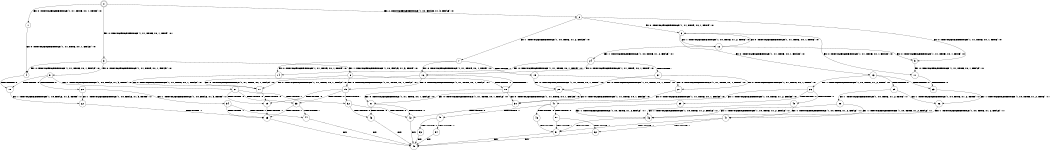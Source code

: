 digraph BCG {
size = "7, 10.5";
center = TRUE;
node [shape = circle];
0 [peripheries = 2];
0 -> 1 [label = "EX !0 !ATOMIC_EXCH_BRANCH (1, +1, TRUE, +0, 1, TRUE) !:0:"];
0 -> 2 [label = "EX !1 !ATOMIC_EXCH_BRANCH (1, +0, FALSE, +1, 3, FALSE) !:0:"];
0 -> 3 [label = "EX !0 !ATOMIC_EXCH_BRANCH (1, +1, TRUE, +0, 1, TRUE) !:0:"];
1 -> 4 [label = "EX !0 !ATOMIC_EXCH_BRANCH (1, +1, TRUE, +0, 1, FALSE) !:0:"];
2 -> 5 [label = "EX !0 !ATOMIC_EXCH_BRANCH (1, +1, TRUE, +0, 1, TRUE) !:0:"];
2 -> 6 [label = "EX !0 !ATOMIC_EXCH_BRANCH (1, +1, TRUE, +0, 1, TRUE) !:0:"];
2 -> 7 [label = "EX !1 !ATOMIC_EXCH_BRANCH (1, +0, TRUE, +1, 2, FALSE) !:0:"];
3 -> 4 [label = "EX !0 !ATOMIC_EXCH_BRANCH (1, +1, TRUE, +0, 1, FALSE) !:0:"];
3 -> 8 [label = "EX !1 !ATOMIC_EXCH_BRANCH (1, +0, FALSE, +1, 3, TRUE) !:0:"];
3 -> 9 [label = "EX !0 !ATOMIC_EXCH_BRANCH (1, +1, TRUE, +0, 1, FALSE) !:0:"];
4 -> 10 [label = "TERMINATE !0"];
5 -> 11 [label = "EX !0 !ATOMIC_EXCH_BRANCH (1, +1, TRUE, +0, 1, FALSE) !:0:"];
6 -> 11 [label = "EX !0 !ATOMIC_EXCH_BRANCH (1, +1, TRUE, +0, 1, FALSE) !:0:"];
6 -> 12 [label = "EX !1 !ATOMIC_EXCH_BRANCH (1, +0, TRUE, +1, 2, TRUE) !:0:"];
6 -> 13 [label = "EX !0 !ATOMIC_EXCH_BRANCH (1, +1, TRUE, +0, 1, FALSE) !:0:"];
7 -> 14 [label = "EX !0 !ATOMIC_EXCH_BRANCH (1, +1, TRUE, +0, 1, TRUE) !:0:"];
7 -> 15 [label = "TERMINATE !1"];
7 -> 16 [label = "EX !0 !ATOMIC_EXCH_BRANCH (1, +1, TRUE, +0, 1, TRUE) !:0:"];
8 -> 17 [label = "EX !0 !ATOMIC_EXCH_BRANCH (1, +1, TRUE, +0, 1, FALSE) !:0:"];
8 -> 18 [label = "TERMINATE !1"];
8 -> 19 [label = "EX !0 !ATOMIC_EXCH_BRANCH (1, +1, TRUE, +0, 1, FALSE) !:0:"];
9 -> 10 [label = "TERMINATE !0"];
9 -> 20 [label = "TERMINATE !0"];
9 -> 21 [label = "EX !1 !ATOMIC_EXCH_BRANCH (1, +0, FALSE, +1, 3, TRUE) !:0:"];
10 -> 22 [label = "EX !1 !ATOMIC_EXCH_BRANCH (1, +0, FALSE, +1, 3, TRUE) !:1:"];
11 -> 23 [label = "TERMINATE !0"];
12 -> 5 [label = "EX !0 !ATOMIC_EXCH_BRANCH (1, +1, TRUE, +0, 1, TRUE) !:0:"];
12 -> 24 [label = "EX !1 !ATOMIC_EXCH_BRANCH (1, +0, TRUE, +1, 2, FALSE) !:0:"];
12 -> 6 [label = "EX !0 !ATOMIC_EXCH_BRANCH (1, +1, TRUE, +0, 1, TRUE) !:0:"];
13 -> 23 [label = "TERMINATE !0"];
13 -> 25 [label = "TERMINATE !0"];
13 -> 26 [label = "EX !1 !ATOMIC_EXCH_BRANCH (1, +0, TRUE, +1, 2, TRUE) !:0:"];
14 -> 17 [label = "EX !0 !ATOMIC_EXCH_BRANCH (1, +1, TRUE, +0, 1, FALSE) !:0:"];
15 -> 27 [label = "EX !0 !ATOMIC_EXCH_BRANCH (1, +1, TRUE, +0, 1, TRUE) !:0:"];
15 -> 28 [label = "EX !0 !ATOMIC_EXCH_BRANCH (1, +1, TRUE, +0, 1, TRUE) !:0:"];
16 -> 17 [label = "EX !0 !ATOMIC_EXCH_BRANCH (1, +1, TRUE, +0, 1, FALSE) !:0:"];
16 -> 18 [label = "TERMINATE !1"];
16 -> 19 [label = "EX !0 !ATOMIC_EXCH_BRANCH (1, +1, TRUE, +0, 1, FALSE) !:0:"];
17 -> 29 [label = "TERMINATE !0"];
18 -> 30 [label = "EX !0 !ATOMIC_EXCH_BRANCH (1, +1, TRUE, +0, 1, FALSE) !:0:"];
18 -> 31 [label = "EX !0 !ATOMIC_EXCH_BRANCH (1, +1, TRUE, +0, 1, FALSE) !:0:"];
19 -> 29 [label = "TERMINATE !0"];
19 -> 32 [label = "TERMINATE !1"];
19 -> 33 [label = "TERMINATE !0"];
20 -> 22 [label = "EX !1 !ATOMIC_EXCH_BRANCH (1, +0, FALSE, +1, 3, TRUE) !:1:"];
20 -> 34 [label = "EX !1 !ATOMIC_EXCH_BRANCH (1, +0, FALSE, +1, 3, TRUE) !:1:"];
21 -> 29 [label = "TERMINATE !0"];
21 -> 32 [label = "TERMINATE !1"];
21 -> 33 [label = "TERMINATE !0"];
22 -> 35 [label = "TERMINATE !1"];
23 -> 36 [label = "EX !1 !ATOMIC_EXCH_BRANCH (1, +0, TRUE, +1, 2, TRUE) !:1:"];
24 -> 14 [label = "EX !0 !ATOMIC_EXCH_BRANCH (1, +1, TRUE, +0, 1, TRUE) !:0:"];
24 -> 37 [label = "TERMINATE !1"];
24 -> 16 [label = "EX !0 !ATOMIC_EXCH_BRANCH (1, +1, TRUE, +0, 1, TRUE) !:0:"];
25 -> 36 [label = "EX !1 !ATOMIC_EXCH_BRANCH (1, +0, TRUE, +1, 2, TRUE) !:1:"];
25 -> 38 [label = "EX !1 !ATOMIC_EXCH_BRANCH (1, +0, TRUE, +1, 2, TRUE) !:1:"];
26 -> 39 [label = "TERMINATE !0"];
26 -> 40 [label = "TERMINATE !0"];
26 -> 41 [label = "EX !1 !ATOMIC_EXCH_BRANCH (1, +0, TRUE, +1, 2, FALSE) !:0:"];
27 -> 30 [label = "EX !0 !ATOMIC_EXCH_BRANCH (1, +1, TRUE, +0, 1, FALSE) !:0:"];
28 -> 30 [label = "EX !0 !ATOMIC_EXCH_BRANCH (1, +1, TRUE, +0, 1, FALSE) !:0:"];
28 -> 31 [label = "EX !0 !ATOMIC_EXCH_BRANCH (1, +1, TRUE, +0, 1, FALSE) !:0:"];
29 -> 35 [label = "TERMINATE !1"];
30 -> 42 [label = "TERMINATE !0"];
31 -> 42 [label = "TERMINATE !0"];
31 -> 43 [label = "TERMINATE !0"];
32 -> 42 [label = "TERMINATE !0"];
32 -> 43 [label = "TERMINATE !0"];
33 -> 35 [label = "TERMINATE !1"];
33 -> 44 [label = "TERMINATE !1"];
34 -> 35 [label = "TERMINATE !1"];
34 -> 44 [label = "TERMINATE !1"];
35 -> 45 [label = "exit"];
36 -> 46 [label = "EX !1 !ATOMIC_EXCH_BRANCH (1, +0, TRUE, +1, 2, FALSE) !:1:"];
37 -> 27 [label = "EX !0 !ATOMIC_EXCH_BRANCH (1, +1, TRUE, +0, 1, TRUE) !:0:"];
37 -> 28 [label = "EX !0 !ATOMIC_EXCH_BRANCH (1, +1, TRUE, +0, 1, TRUE) !:0:"];
38 -> 46 [label = "EX !1 !ATOMIC_EXCH_BRANCH (1, +0, TRUE, +1, 2, FALSE) !:1:"];
38 -> 47 [label = "EX !1 !ATOMIC_EXCH_BRANCH (1, +0, TRUE, +1, 2, FALSE) !:1:"];
39 -> 46 [label = "EX !1 !ATOMIC_EXCH_BRANCH (1, +0, TRUE, +1, 2, FALSE) !:1:"];
40 -> 46 [label = "EX !1 !ATOMIC_EXCH_BRANCH (1, +0, TRUE, +1, 2, FALSE) !:1:"];
40 -> 47 [label = "EX !1 !ATOMIC_EXCH_BRANCH (1, +0, TRUE, +1, 2, FALSE) !:1:"];
41 -> 48 [label = "TERMINATE !0"];
41 -> 49 [label = "TERMINATE !1"];
41 -> 50 [label = "TERMINATE !0"];
42 -> 45 [label = "exit"];
43 -> 45 [label = "exit"];
44 -> 45 [label = "exit"];
46 -> 51 [label = "TERMINATE !1"];
47 -> 51 [label = "TERMINATE !1"];
47 -> 52 [label = "TERMINATE !1"];
48 -> 51 [label = "TERMINATE !1"];
49 -> 53 [label = "TERMINATE !0"];
49 -> 54 [label = "TERMINATE !0"];
50 -> 51 [label = "TERMINATE !1"];
50 -> 52 [label = "TERMINATE !1"];
51 -> 45 [label = "exit"];
52 -> 45 [label = "exit"];
53 -> 45 [label = "exit"];
54 -> 45 [label = "exit"];
}
